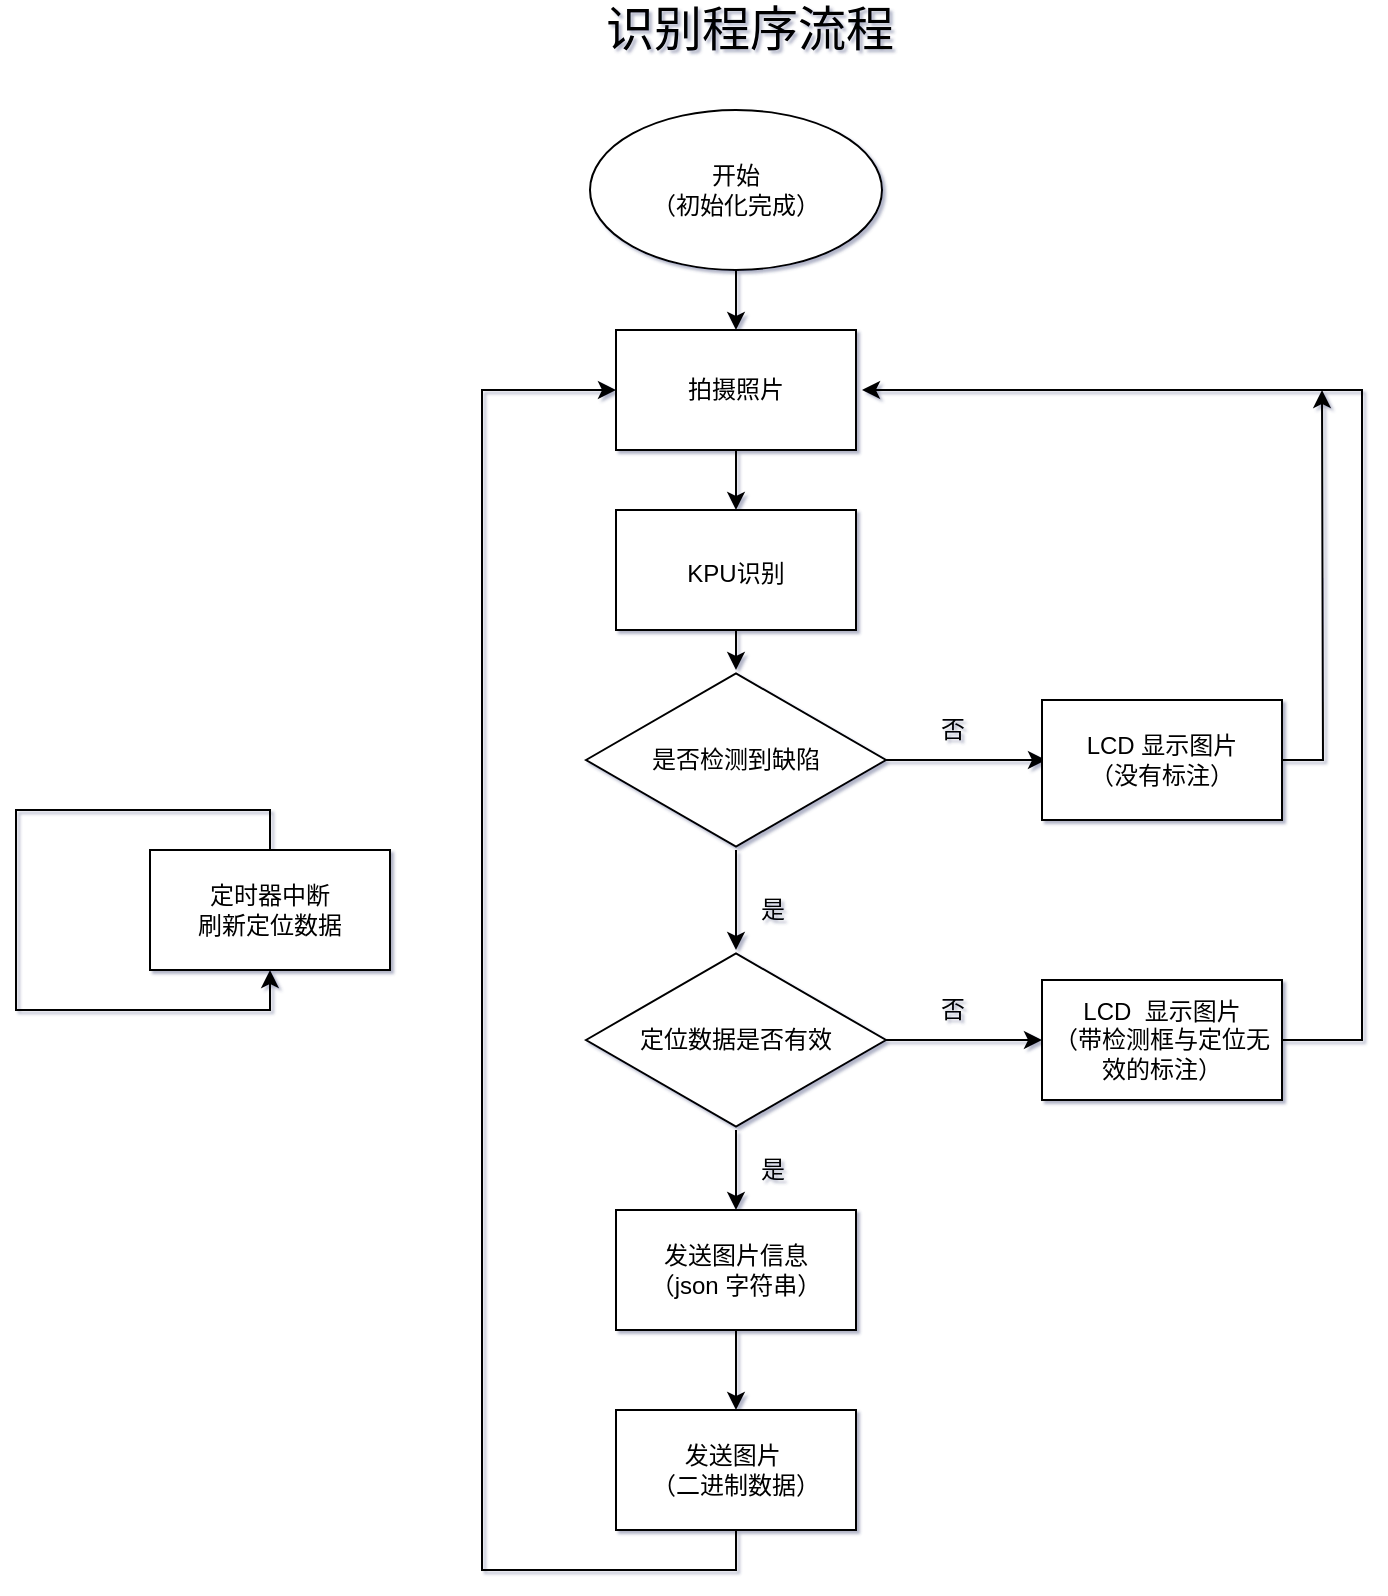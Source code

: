 <mxfile version="13.1.3">
    <diagram id="6hGFLwfOUW9BJ-s0fimq" name="Page-1">
        <mxGraphModel dx="992" dy="577" grid="1" gridSize="10" guides="1" tooltips="1" connect="1" arrows="1" fold="1" page="1" pageScale="1" pageWidth="827" pageHeight="1169" background="none" math="0" shadow="1">
            <root>
                <mxCell id="0"/>
                <mxCell id="1" parent="0"/>
                <mxCell id="4" value="&lt;font style=&quot;font-size: 24px&quot;&gt;识别程序流程&lt;/font&gt;" style="text;html=1;strokeColor=none;fillColor=none;align=center;verticalAlign=middle;whiteSpace=wrap;rounded=0;" parent="1" vertex="1">
                    <mxGeometry x="234" y="30" width="360" height="20" as="geometry"/>
                </mxCell>
                <mxCell id="11" style="edgeStyle=orthogonalEdgeStyle;rounded=0;orthogonalLoop=1;jettySize=auto;html=1;" parent="1" source="7" target="10" edge="1">
                    <mxGeometry relative="1" as="geometry"/>
                </mxCell>
                <mxCell id="7" value="&lt;font&gt;&lt;font style=&quot;font-size: 12px&quot;&gt;开始&lt;br&gt;（初始化完成）&lt;/font&gt;&lt;br&gt;&lt;/font&gt;" style="ellipse;whiteSpace=wrap;html=1;" parent="1" vertex="1">
                    <mxGeometry x="334" y="80" width="146" height="80" as="geometry"/>
                </mxCell>
                <mxCell id="17" style="edgeStyle=orthogonalEdgeStyle;rounded=0;orthogonalLoop=1;jettySize=auto;html=1;" parent="1" source="10" target="16" edge="1">
                    <mxGeometry relative="1" as="geometry"/>
                </mxCell>
                <mxCell id="10" value="&lt;font style=&quot;font-size: 12px&quot;&gt;拍摄照片&lt;/font&gt;" style="rounded=0;whiteSpace=wrap;html=1;" parent="1" vertex="1">
                    <mxGeometry x="347" y="190" width="120" height="60" as="geometry"/>
                </mxCell>
                <mxCell id="20" style="edgeStyle=orthogonalEdgeStyle;rounded=0;orthogonalLoop=1;jettySize=auto;html=1;" parent="1" source="16" edge="1">
                    <mxGeometry relative="1" as="geometry">
                        <mxPoint x="407" y="360" as="targetPoint"/>
                    </mxGeometry>
                </mxCell>
                <mxCell id="16" value="&lt;font style=&quot;font-size: 12px&quot;&gt;KPU识别&lt;/font&gt;" style="rounded=0;whiteSpace=wrap;html=1;fontSize=18;" parent="1" vertex="1">
                    <mxGeometry x="347" y="280" width="120" height="60" as="geometry"/>
                </mxCell>
                <mxCell id="37" value="" style="edgeStyle=orthogonalEdgeStyle;rounded=0;orthogonalLoop=1;jettySize=auto;html=1;" parent="1" source="33" edge="1">
                    <mxGeometry relative="1" as="geometry">
                        <mxPoint x="562" y="405" as="targetPoint"/>
                    </mxGeometry>
                </mxCell>
                <mxCell id="52" value="" style="edgeStyle=orthogonalEdgeStyle;rounded=0;orthogonalLoop=1;jettySize=auto;html=1;" parent="1" source="33" target="34" edge="1">
                    <mxGeometry relative="1" as="geometry"/>
                </mxCell>
                <mxCell id="33" value="是否检测到缺陷" style="html=1;whiteSpace=wrap;aspect=fixed;shape=isoRectangle;" parent="1" vertex="1">
                    <mxGeometry x="332" y="360" width="150" height="90" as="geometry"/>
                </mxCell>
                <mxCell id="47" value="" style="edgeStyle=orthogonalEdgeStyle;rounded=0;orthogonalLoop=1;jettySize=auto;html=1;entryX=0;entryY=0.5;entryDx=0;entryDy=0;" parent="1" source="34" target="48" edge="1">
                    <mxGeometry relative="1" as="geometry">
                        <mxPoint x="562" y="575" as="targetPoint"/>
                    </mxGeometry>
                </mxCell>
                <mxCell id="59" value="" style="edgeStyle=orthogonalEdgeStyle;rounded=0;orthogonalLoop=1;jettySize=auto;html=1;" parent="1" source="34" target="55" edge="1">
                    <mxGeometry relative="1" as="geometry"/>
                </mxCell>
                <mxCell id="34" value="定位数据是否有效" style="html=1;whiteSpace=wrap;aspect=fixed;shape=isoRectangle;" parent="1" vertex="1">
                    <mxGeometry x="332" y="500" width="150" height="90" as="geometry"/>
                </mxCell>
                <mxCell id="65" style="edgeStyle=orthogonalEdgeStyle;rounded=0;orthogonalLoop=1;jettySize=auto;html=1;" parent="1" source="39" edge="1">
                    <mxGeometry relative="1" as="geometry">
                        <mxPoint x="700" y="220" as="targetPoint"/>
                    </mxGeometry>
                </mxCell>
                <mxCell id="39" value="LCD 显示图片&lt;br&gt;（没有标注）" style="rounded=0;whiteSpace=wrap;html=1;" parent="1" vertex="1">
                    <mxGeometry x="560" y="375" width="120" height="60" as="geometry"/>
                </mxCell>
                <mxCell id="44" value="否" style="text;html=1;align=center;verticalAlign=middle;resizable=0;points=[];autosize=1;" parent="1" vertex="1">
                    <mxGeometry x="500" y="380" width="30" height="20" as="geometry"/>
                </mxCell>
                <mxCell id="45" value="是" style="text;html=1;align=center;verticalAlign=middle;resizable=0;points=[];autosize=1;" parent="1" vertex="1">
                    <mxGeometry x="410" y="470" width="30" height="20" as="geometry"/>
                </mxCell>
                <mxCell id="49" style="edgeStyle=orthogonalEdgeStyle;rounded=0;orthogonalLoop=1;jettySize=auto;html=1;" parent="1" source="48" edge="1">
                    <mxGeometry relative="1" as="geometry">
                        <mxPoint x="470" y="220" as="targetPoint"/>
                        <Array as="points">
                            <mxPoint x="720" y="545"/>
                            <mxPoint x="720" y="220"/>
                        </Array>
                    </mxGeometry>
                </mxCell>
                <mxCell id="48" value="LCD&amp;nbsp; 显示图片&lt;br&gt;（带检测框与定位无效的标注）" style="rounded=0;whiteSpace=wrap;html=1;" parent="1" vertex="1">
                    <mxGeometry x="560" y="515" width="120" height="60" as="geometry"/>
                </mxCell>
                <mxCell id="60" value="" style="edgeStyle=orthogonalEdgeStyle;rounded=0;orthogonalLoop=1;jettySize=auto;html=1;" parent="1" source="55" target="56" edge="1">
                    <mxGeometry relative="1" as="geometry"/>
                </mxCell>
                <mxCell id="55" value="发送图片信息 &lt;br&gt;（json 字符串）" style="rounded=0;whiteSpace=wrap;html=1;" parent="1" vertex="1">
                    <mxGeometry x="347" y="630" width="120" height="60" as="geometry"/>
                </mxCell>
                <mxCell id="58" style="edgeStyle=orthogonalEdgeStyle;rounded=0;orthogonalLoop=1;jettySize=auto;html=1;entryX=0;entryY=0.5;entryDx=0;entryDy=0;" parent="1" source="56" target="10" edge="1">
                    <mxGeometry relative="1" as="geometry">
                        <Array as="points">
                            <mxPoint x="407" y="810"/>
                            <mxPoint x="280" y="810"/>
                            <mxPoint x="280" y="220"/>
                        </Array>
                    </mxGeometry>
                </mxCell>
                <mxCell id="56" value="发送图片&amp;nbsp;&lt;br&gt;（二进制数据）" style="rounded=0;whiteSpace=wrap;html=1;" parent="1" vertex="1">
                    <mxGeometry x="347" y="730" width="120" height="60" as="geometry"/>
                </mxCell>
                <mxCell id="61" value="是" style="text;html=1;align=center;verticalAlign=middle;resizable=0;points=[];autosize=1;" parent="1" vertex="1">
                    <mxGeometry x="410" y="600" width="30" height="20" as="geometry"/>
                </mxCell>
                <mxCell id="62" value="否" style="text;html=1;align=center;verticalAlign=middle;resizable=0;points=[];autosize=1;" parent="1" vertex="1">
                    <mxGeometry x="500" y="520" width="30" height="20" as="geometry"/>
                </mxCell>
                <mxCell id="63" value="定时器中断&lt;br&gt;刷新定位数据" style="rounded=0;whiteSpace=wrap;html=1;" parent="1" vertex="1">
                    <mxGeometry x="114" y="450" width="120" height="60" as="geometry"/>
                </mxCell>
                <mxCell id="64" style="edgeStyle=orthogonalEdgeStyle;rounded=0;orthogonalLoop=1;jettySize=auto;html=1;entryX=0.5;entryY=1;entryDx=0;entryDy=0;" parent="1" source="63" target="63" edge="1">
                    <mxGeometry relative="1" as="geometry">
                        <Array as="points">
                            <mxPoint x="174" y="430"/>
                            <mxPoint x="47" y="430"/>
                            <mxPoint x="47" y="530"/>
                            <mxPoint x="174" y="530"/>
                        </Array>
                    </mxGeometry>
                </mxCell>
            </root>
        </mxGraphModel>
    </diagram>
</mxfile>